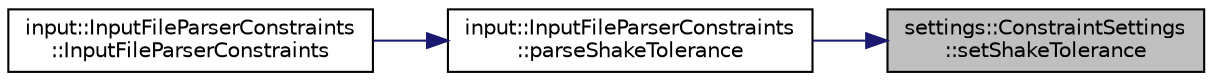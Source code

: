 digraph "settings::ConstraintSettings::setShakeTolerance"
{
 // LATEX_PDF_SIZE
  edge [fontname="Helvetica",fontsize="10",labelfontname="Helvetica",labelfontsize="10"];
  node [fontname="Helvetica",fontsize="10",shape=record];
  rankdir="RL";
  Node1 [label="settings::ConstraintSettings\l::setShakeTolerance",height=0.2,width=0.4,color="black", fillcolor="grey75", style="filled", fontcolor="black",tooltip=" "];
  Node1 -> Node2 [dir="back",color="midnightblue",fontsize="10",style="solid",fontname="Helvetica"];
  Node2 [label="input::InputFileParserConstraints\l::parseShakeTolerance",height=0.2,width=0.4,color="black", fillcolor="white", style="filled",URL="$classinput_1_1InputFileParserConstraints.html#aa3b14bee8d70ceb7ae9c703d3776ef5c",tooltip="parsing shake tolerance"];
  Node2 -> Node3 [dir="back",color="midnightblue",fontsize="10",style="solid",fontname="Helvetica"];
  Node3 [label="input::InputFileParserConstraints\l::InputFileParserConstraints",height=0.2,width=0.4,color="black", fillcolor="white", style="filled",URL="$classinput_1_1InputFileParserConstraints.html#a17f17aa7d3c6844b40ad1d4ed207367b",tooltip="Construct a new Input File Parser Constraints:: Input File Parser Constraints object."];
}
